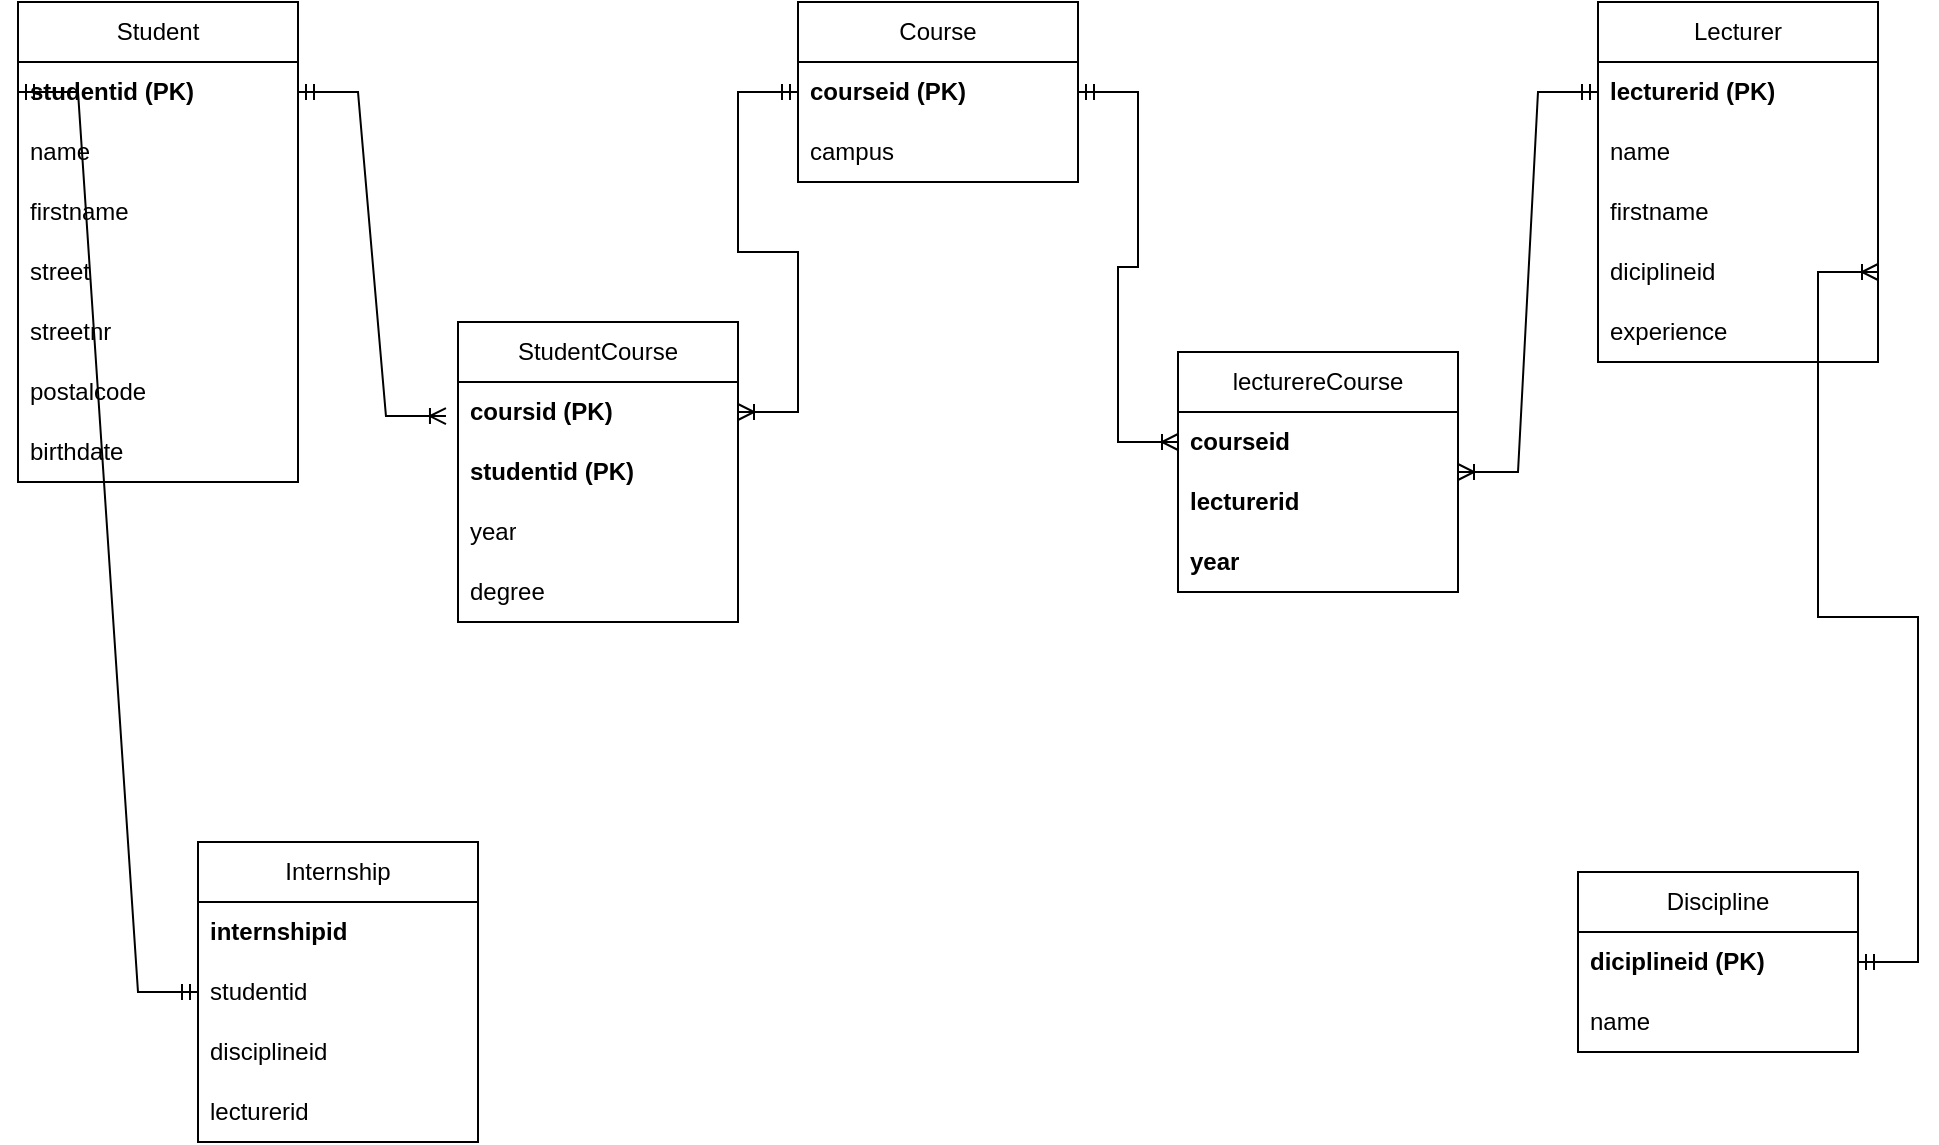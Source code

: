 <mxfile version="22.0.4" type="device">
  <diagram id="R2lEEEUBdFMjLlhIrx00" name="Page-1">
    <mxGraphModel dx="1210" dy="603" grid="1" gridSize="10" guides="1" tooltips="1" connect="1" arrows="1" fold="1" page="1" pageScale="1" pageWidth="850" pageHeight="1100" math="0" shadow="0" extFonts="Permanent Marker^https://fonts.googleapis.com/css?family=Permanent+Marker">
      <root>
        <mxCell id="0" />
        <mxCell id="1" parent="0" />
        <mxCell id="HMfeHBmWo1K-voZhJZoS-1" value="Student" style="swimlane;fontStyle=0;childLayout=stackLayout;horizontal=1;startSize=30;horizontalStack=0;resizeParent=1;resizeParentMax=0;resizeLast=0;collapsible=1;marginBottom=0;whiteSpace=wrap;html=1;" vertex="1" parent="1">
          <mxGeometry x="40" y="120" width="140" height="240" as="geometry">
            <mxRectangle x="150" y="110" width="80" height="30" as="alternateBounds" />
          </mxGeometry>
        </mxCell>
        <mxCell id="HMfeHBmWo1K-voZhJZoS-2" value="studentid (PK)" style="text;strokeColor=none;fillColor=none;align=left;verticalAlign=middle;spacingLeft=4;spacingRight=4;overflow=hidden;points=[[0,0.5],[1,0.5]];portConstraint=eastwest;rotatable=0;whiteSpace=wrap;html=1;fontStyle=1" vertex="1" parent="HMfeHBmWo1K-voZhJZoS-1">
          <mxGeometry y="30" width="140" height="30" as="geometry" />
        </mxCell>
        <mxCell id="HMfeHBmWo1K-voZhJZoS-3" value="name" style="text;strokeColor=none;fillColor=none;align=left;verticalAlign=middle;spacingLeft=4;spacingRight=4;overflow=hidden;points=[[0,0.5],[1,0.5]];portConstraint=eastwest;rotatable=0;whiteSpace=wrap;html=1;" vertex="1" parent="HMfeHBmWo1K-voZhJZoS-1">
          <mxGeometry y="60" width="140" height="30" as="geometry" />
        </mxCell>
        <mxCell id="HMfeHBmWo1K-voZhJZoS-4" value="firstname" style="text;strokeColor=none;fillColor=none;align=left;verticalAlign=middle;spacingLeft=4;spacingRight=4;overflow=hidden;points=[[0,0.5],[1,0.5]];portConstraint=eastwest;rotatable=0;whiteSpace=wrap;html=1;" vertex="1" parent="HMfeHBmWo1K-voZhJZoS-1">
          <mxGeometry y="90" width="140" height="30" as="geometry" />
        </mxCell>
        <mxCell id="HMfeHBmWo1K-voZhJZoS-6" value="&lt;div&gt;street&lt;/div&gt;" style="text;strokeColor=none;fillColor=none;align=left;verticalAlign=middle;spacingLeft=4;spacingRight=4;overflow=hidden;points=[[0,0.5],[1,0.5]];portConstraint=eastwest;rotatable=0;whiteSpace=wrap;html=1;" vertex="1" parent="HMfeHBmWo1K-voZhJZoS-1">
          <mxGeometry y="120" width="140" height="30" as="geometry" />
        </mxCell>
        <mxCell id="HMfeHBmWo1K-voZhJZoS-7" value="streetnr" style="text;strokeColor=none;fillColor=none;align=left;verticalAlign=middle;spacingLeft=4;spacingRight=4;overflow=hidden;points=[[0,0.5],[1,0.5]];portConstraint=eastwest;rotatable=0;whiteSpace=wrap;html=1;" vertex="1" parent="HMfeHBmWo1K-voZhJZoS-1">
          <mxGeometry y="150" width="140" height="30" as="geometry" />
        </mxCell>
        <mxCell id="HMfeHBmWo1K-voZhJZoS-8" value="postalcode" style="text;strokeColor=none;fillColor=none;align=left;verticalAlign=middle;spacingLeft=4;spacingRight=4;overflow=hidden;points=[[0,0.5],[1,0.5]];portConstraint=eastwest;rotatable=0;whiteSpace=wrap;html=1;" vertex="1" parent="HMfeHBmWo1K-voZhJZoS-1">
          <mxGeometry y="180" width="140" height="30" as="geometry" />
        </mxCell>
        <mxCell id="HMfeHBmWo1K-voZhJZoS-9" value="birthdate" style="text;strokeColor=none;fillColor=none;align=left;verticalAlign=middle;spacingLeft=4;spacingRight=4;overflow=hidden;points=[[0,0.5],[1,0.5]];portConstraint=eastwest;rotatable=0;whiteSpace=wrap;html=1;" vertex="1" parent="HMfeHBmWo1K-voZhJZoS-1">
          <mxGeometry y="210" width="140" height="30" as="geometry" />
        </mxCell>
        <mxCell id="HMfeHBmWo1K-voZhJZoS-11" value="Course" style="swimlane;fontStyle=0;childLayout=stackLayout;horizontal=1;startSize=30;horizontalStack=0;resizeParent=1;resizeParentMax=0;resizeLast=0;collapsible=1;marginBottom=0;whiteSpace=wrap;html=1;" vertex="1" parent="1">
          <mxGeometry x="430" y="120" width="140" height="90" as="geometry" />
        </mxCell>
        <mxCell id="HMfeHBmWo1K-voZhJZoS-12" value="&lt;b&gt;courseid (PK)&lt;br&gt;&lt;/b&gt;" style="text;strokeColor=none;fillColor=none;align=left;verticalAlign=middle;spacingLeft=4;spacingRight=4;overflow=hidden;points=[[0,0.5],[1,0.5]];portConstraint=eastwest;rotatable=0;whiteSpace=wrap;html=1;" vertex="1" parent="HMfeHBmWo1K-voZhJZoS-11">
          <mxGeometry y="30" width="140" height="30" as="geometry" />
        </mxCell>
        <mxCell id="HMfeHBmWo1K-voZhJZoS-14" value="campus" style="text;strokeColor=none;fillColor=none;align=left;verticalAlign=middle;spacingLeft=4;spacingRight=4;overflow=hidden;points=[[0,0.5],[1,0.5]];portConstraint=eastwest;rotatable=0;whiteSpace=wrap;html=1;" vertex="1" parent="HMfeHBmWo1K-voZhJZoS-11">
          <mxGeometry y="60" width="140" height="30" as="geometry" />
        </mxCell>
        <mxCell id="HMfeHBmWo1K-voZhJZoS-15" value="Lecturer" style="swimlane;fontStyle=0;childLayout=stackLayout;horizontal=1;startSize=30;horizontalStack=0;resizeParent=1;resizeParentMax=0;resizeLast=0;collapsible=1;marginBottom=0;whiteSpace=wrap;html=1;" vertex="1" parent="1">
          <mxGeometry x="830" y="120" width="140" height="180" as="geometry" />
        </mxCell>
        <mxCell id="HMfeHBmWo1K-voZhJZoS-16" value="&lt;b&gt;lecturerid (PK)&lt;br&gt;&lt;/b&gt;" style="text;strokeColor=none;fillColor=none;align=left;verticalAlign=middle;spacingLeft=4;spacingRight=4;overflow=hidden;points=[[0,0.5],[1,0.5]];portConstraint=eastwest;rotatable=0;whiteSpace=wrap;html=1;" vertex="1" parent="HMfeHBmWo1K-voZhJZoS-15">
          <mxGeometry y="30" width="140" height="30" as="geometry" />
        </mxCell>
        <mxCell id="HMfeHBmWo1K-voZhJZoS-17" value="&lt;div&gt;name&lt;/div&gt;" style="text;strokeColor=none;fillColor=none;align=left;verticalAlign=middle;spacingLeft=4;spacingRight=4;overflow=hidden;points=[[0,0.5],[1,0.5]];portConstraint=eastwest;rotatable=0;whiteSpace=wrap;html=1;" vertex="1" parent="HMfeHBmWo1K-voZhJZoS-15">
          <mxGeometry y="60" width="140" height="30" as="geometry" />
        </mxCell>
        <mxCell id="HMfeHBmWo1K-voZhJZoS-18" value="firstname" style="text;strokeColor=none;fillColor=none;align=left;verticalAlign=middle;spacingLeft=4;spacingRight=4;overflow=hidden;points=[[0,0.5],[1,0.5]];portConstraint=eastwest;rotatable=0;whiteSpace=wrap;html=1;" vertex="1" parent="HMfeHBmWo1K-voZhJZoS-15">
          <mxGeometry y="90" width="140" height="30" as="geometry" />
        </mxCell>
        <mxCell id="HMfeHBmWo1K-voZhJZoS-21" value="diciplineid" style="text;strokeColor=none;fillColor=none;align=left;verticalAlign=middle;spacingLeft=4;spacingRight=4;overflow=hidden;points=[[0,0.5],[1,0.5]];portConstraint=eastwest;rotatable=0;whiteSpace=wrap;html=1;" vertex="1" parent="HMfeHBmWo1K-voZhJZoS-15">
          <mxGeometry y="120" width="140" height="30" as="geometry" />
        </mxCell>
        <mxCell id="HMfeHBmWo1K-voZhJZoS-20" value="experience" style="text;strokeColor=none;fillColor=none;align=left;verticalAlign=middle;spacingLeft=4;spacingRight=4;overflow=hidden;points=[[0,0.5],[1,0.5]];portConstraint=eastwest;rotatable=0;whiteSpace=wrap;html=1;" vertex="1" parent="HMfeHBmWo1K-voZhJZoS-15">
          <mxGeometry y="150" width="140" height="30" as="geometry" />
        </mxCell>
        <mxCell id="HMfeHBmWo1K-voZhJZoS-22" value="StudentCourse" style="swimlane;fontStyle=0;childLayout=stackLayout;horizontal=1;startSize=30;horizontalStack=0;resizeParent=1;resizeParentMax=0;resizeLast=0;collapsible=1;marginBottom=0;whiteSpace=wrap;html=1;" vertex="1" parent="1">
          <mxGeometry x="260" y="280" width="140" height="150" as="geometry" />
        </mxCell>
        <mxCell id="HMfeHBmWo1K-voZhJZoS-23" value="&lt;b&gt;coursid (PK)&lt;br&gt;&lt;/b&gt;" style="text;strokeColor=none;fillColor=none;align=left;verticalAlign=middle;spacingLeft=4;spacingRight=4;overflow=hidden;points=[[0,0.5],[1,0.5]];portConstraint=eastwest;rotatable=0;whiteSpace=wrap;html=1;" vertex="1" parent="HMfeHBmWo1K-voZhJZoS-22">
          <mxGeometry y="30" width="140" height="30" as="geometry" />
        </mxCell>
        <mxCell id="HMfeHBmWo1K-voZhJZoS-24" value="studentid (PK)" style="text;strokeColor=none;fillColor=none;align=left;verticalAlign=middle;spacingLeft=4;spacingRight=4;overflow=hidden;points=[[0,0.5],[1,0.5]];portConstraint=eastwest;rotatable=0;whiteSpace=wrap;html=1;fontStyle=1" vertex="1" parent="HMfeHBmWo1K-voZhJZoS-22">
          <mxGeometry y="60" width="140" height="30" as="geometry" />
        </mxCell>
        <mxCell id="HMfeHBmWo1K-voZhJZoS-26" value="year" style="text;strokeColor=none;fillColor=none;align=left;verticalAlign=middle;spacingLeft=4;spacingRight=4;overflow=hidden;points=[[0,0.5],[1,0.5]];portConstraint=eastwest;rotatable=0;whiteSpace=wrap;html=1;" vertex="1" parent="HMfeHBmWo1K-voZhJZoS-22">
          <mxGeometry y="90" width="140" height="30" as="geometry" />
        </mxCell>
        <mxCell id="HMfeHBmWo1K-voZhJZoS-25" value="degree" style="text;strokeColor=none;fillColor=none;align=left;verticalAlign=middle;spacingLeft=4;spacingRight=4;overflow=hidden;points=[[0,0.5],[1,0.5]];portConstraint=eastwest;rotatable=0;whiteSpace=wrap;html=1;" vertex="1" parent="HMfeHBmWo1K-voZhJZoS-22">
          <mxGeometry y="120" width="140" height="30" as="geometry" />
        </mxCell>
        <mxCell id="HMfeHBmWo1K-voZhJZoS-27" value="lecturereCourse" style="swimlane;fontStyle=0;childLayout=stackLayout;horizontal=1;startSize=30;horizontalStack=0;resizeParent=1;resizeParentMax=0;resizeLast=0;collapsible=1;marginBottom=0;whiteSpace=wrap;html=1;" vertex="1" parent="1">
          <mxGeometry x="620" y="295" width="140" height="120" as="geometry" />
        </mxCell>
        <mxCell id="HMfeHBmWo1K-voZhJZoS-28" value="&lt;b&gt;courseid&lt;span style=&quot;white-space: pre;&quot;&gt;&#x9;&lt;/span&gt;&lt;/b&gt;" style="text;strokeColor=none;fillColor=none;align=left;verticalAlign=middle;spacingLeft=4;spacingRight=4;overflow=hidden;points=[[0,0.5],[1,0.5]];portConstraint=eastwest;rotatable=0;whiteSpace=wrap;html=1;" vertex="1" parent="HMfeHBmWo1K-voZhJZoS-27">
          <mxGeometry y="30" width="140" height="30" as="geometry" />
        </mxCell>
        <mxCell id="HMfeHBmWo1K-voZhJZoS-29" value="&lt;b&gt;lecturerid&lt;/b&gt;" style="text;strokeColor=none;fillColor=none;align=left;verticalAlign=middle;spacingLeft=4;spacingRight=4;overflow=hidden;points=[[0,0.5],[1,0.5]];portConstraint=eastwest;rotatable=0;whiteSpace=wrap;html=1;" vertex="1" parent="HMfeHBmWo1K-voZhJZoS-27">
          <mxGeometry y="60" width="140" height="30" as="geometry" />
        </mxCell>
        <mxCell id="HMfeHBmWo1K-voZhJZoS-30" value="&lt;b&gt;year&lt;/b&gt;" style="text;strokeColor=none;fillColor=none;align=left;verticalAlign=middle;spacingLeft=4;spacingRight=4;overflow=hidden;points=[[0,0.5],[1,0.5]];portConstraint=eastwest;rotatable=0;whiteSpace=wrap;html=1;" vertex="1" parent="HMfeHBmWo1K-voZhJZoS-27">
          <mxGeometry y="90" width="140" height="30" as="geometry" />
        </mxCell>
        <mxCell id="HMfeHBmWo1K-voZhJZoS-32" value="Discipline" style="swimlane;fontStyle=0;childLayout=stackLayout;horizontal=1;startSize=30;horizontalStack=0;resizeParent=1;resizeParentMax=0;resizeLast=0;collapsible=1;marginBottom=0;whiteSpace=wrap;html=1;" vertex="1" parent="1">
          <mxGeometry x="820" y="555" width="140" height="90" as="geometry" />
        </mxCell>
        <mxCell id="HMfeHBmWo1K-voZhJZoS-33" value="&lt;b&gt;diciplineid (PK)&lt;br&gt;&lt;/b&gt;" style="text;strokeColor=none;fillColor=none;align=left;verticalAlign=middle;spacingLeft=4;spacingRight=4;overflow=hidden;points=[[0,0.5],[1,0.5]];portConstraint=eastwest;rotatable=0;whiteSpace=wrap;html=1;" vertex="1" parent="HMfeHBmWo1K-voZhJZoS-32">
          <mxGeometry y="30" width="140" height="30" as="geometry" />
        </mxCell>
        <mxCell id="HMfeHBmWo1K-voZhJZoS-34" value="name" style="text;strokeColor=none;fillColor=none;align=left;verticalAlign=middle;spacingLeft=4;spacingRight=4;overflow=hidden;points=[[0,0.5],[1,0.5]];portConstraint=eastwest;rotatable=0;whiteSpace=wrap;html=1;" vertex="1" parent="HMfeHBmWo1K-voZhJZoS-32">
          <mxGeometry y="60" width="140" height="30" as="geometry" />
        </mxCell>
        <mxCell id="HMfeHBmWo1K-voZhJZoS-36" value="Internship" style="swimlane;fontStyle=0;childLayout=stackLayout;horizontal=1;startSize=30;horizontalStack=0;resizeParent=1;resizeParentMax=0;resizeLast=0;collapsible=1;marginBottom=0;whiteSpace=wrap;html=1;" vertex="1" parent="1">
          <mxGeometry x="130" y="540" width="140" height="150" as="geometry" />
        </mxCell>
        <mxCell id="HMfeHBmWo1K-voZhJZoS-37" value="&lt;b&gt;internshipid&lt;/b&gt;" style="text;strokeColor=none;fillColor=none;align=left;verticalAlign=middle;spacingLeft=4;spacingRight=4;overflow=hidden;points=[[0,0.5],[1,0.5]];portConstraint=eastwest;rotatable=0;whiteSpace=wrap;html=1;" vertex="1" parent="HMfeHBmWo1K-voZhJZoS-36">
          <mxGeometry y="30" width="140" height="30" as="geometry" />
        </mxCell>
        <mxCell id="HMfeHBmWo1K-voZhJZoS-38" value="studentid&lt;span style=&quot;white-space: pre;&quot;&gt;&#x9;&lt;/span&gt;" style="text;strokeColor=none;fillColor=none;align=left;verticalAlign=middle;spacingLeft=4;spacingRight=4;overflow=hidden;points=[[0,0.5],[1,0.5]];portConstraint=eastwest;rotatable=0;whiteSpace=wrap;html=1;" vertex="1" parent="HMfeHBmWo1K-voZhJZoS-36">
          <mxGeometry y="60" width="140" height="30" as="geometry" />
        </mxCell>
        <mxCell id="HMfeHBmWo1K-voZhJZoS-39" value="disciplineid" style="text;strokeColor=none;fillColor=none;align=left;verticalAlign=middle;spacingLeft=4;spacingRight=4;overflow=hidden;points=[[0,0.5],[1,0.5]];portConstraint=eastwest;rotatable=0;whiteSpace=wrap;html=1;" vertex="1" parent="HMfeHBmWo1K-voZhJZoS-36">
          <mxGeometry y="90" width="140" height="30" as="geometry" />
        </mxCell>
        <mxCell id="HMfeHBmWo1K-voZhJZoS-40" value="lecturerid" style="text;strokeColor=none;fillColor=none;align=left;verticalAlign=middle;spacingLeft=4;spacingRight=4;overflow=hidden;points=[[0,0.5],[1,0.5]];portConstraint=eastwest;rotatable=0;whiteSpace=wrap;html=1;" vertex="1" parent="HMfeHBmWo1K-voZhJZoS-36">
          <mxGeometry y="120" width="140" height="30" as="geometry" />
        </mxCell>
        <mxCell id="HMfeHBmWo1K-voZhJZoS-41" value="" style="edgeStyle=entityRelationEdgeStyle;fontSize=12;html=1;endArrow=ERoneToMany;startArrow=ERmandOne;rounded=0;exitX=1;exitY=0.5;exitDx=0;exitDy=0;entryX=-0.043;entryY=0.567;entryDx=0;entryDy=0;entryPerimeter=0;" edge="1" parent="1" source="HMfeHBmWo1K-voZhJZoS-2" target="HMfeHBmWo1K-voZhJZoS-23">
          <mxGeometry width="100" height="100" relative="1" as="geometry">
            <mxPoint x="220" y="240" as="sourcePoint" />
            <mxPoint x="320" y="140" as="targetPoint" />
          </mxGeometry>
        </mxCell>
        <mxCell id="HMfeHBmWo1K-voZhJZoS-42" value="" style="edgeStyle=entityRelationEdgeStyle;fontSize=12;html=1;endArrow=ERoneToMany;startArrow=ERmandOne;rounded=0;exitX=0;exitY=0.5;exitDx=0;exitDy=0;entryX=1;entryY=0.5;entryDx=0;entryDy=0;" edge="1" parent="1" source="HMfeHBmWo1K-voZhJZoS-12" target="HMfeHBmWo1K-voZhJZoS-23">
          <mxGeometry width="100" height="100" relative="1" as="geometry">
            <mxPoint x="450" y="410" as="sourcePoint" />
            <mxPoint x="550" y="310" as="targetPoint" />
          </mxGeometry>
        </mxCell>
        <mxCell id="HMfeHBmWo1K-voZhJZoS-43" value="" style="edgeStyle=entityRelationEdgeStyle;fontSize=12;html=1;endArrow=ERoneToMany;startArrow=ERmandOne;rounded=0;exitX=1;exitY=0.5;exitDx=0;exitDy=0;" edge="1" parent="1" source="HMfeHBmWo1K-voZhJZoS-12" target="HMfeHBmWo1K-voZhJZoS-28">
          <mxGeometry width="100" height="100" relative="1" as="geometry">
            <mxPoint x="640" y="230" as="sourcePoint" />
            <mxPoint x="740" y="130" as="targetPoint" />
          </mxGeometry>
        </mxCell>
        <mxCell id="HMfeHBmWo1K-voZhJZoS-44" value="" style="edgeStyle=entityRelationEdgeStyle;fontSize=12;html=1;endArrow=ERoneToMany;startArrow=ERmandOne;rounded=0;exitX=0;exitY=0.5;exitDx=0;exitDy=0;entryX=1;entryY=0.5;entryDx=0;entryDy=0;" edge="1" parent="1" source="HMfeHBmWo1K-voZhJZoS-16" target="HMfeHBmWo1K-voZhJZoS-27">
          <mxGeometry width="100" height="100" relative="1" as="geometry">
            <mxPoint x="700" y="230" as="sourcePoint" />
            <mxPoint x="800" y="130" as="targetPoint" />
          </mxGeometry>
        </mxCell>
        <mxCell id="HMfeHBmWo1K-voZhJZoS-46" value="" style="edgeStyle=entityRelationEdgeStyle;fontSize=12;html=1;endArrow=ERmandOne;startArrow=ERmandOne;rounded=0;exitX=0;exitY=0.5;exitDx=0;exitDy=0;entryX=0;entryY=0.5;entryDx=0;entryDy=0;" edge="1" parent="1" source="HMfeHBmWo1K-voZhJZoS-2" target="HMfeHBmWo1K-voZhJZoS-38">
          <mxGeometry width="100" height="100" relative="1" as="geometry">
            <mxPoint x="-20" y="530" as="sourcePoint" />
            <mxPoint x="80" y="430" as="targetPoint" />
            <Array as="points">
              <mxPoint x="-20" y="390" />
              <mxPoint y="390" />
            </Array>
          </mxGeometry>
        </mxCell>
        <mxCell id="HMfeHBmWo1K-voZhJZoS-47" value="" style="edgeStyle=entityRelationEdgeStyle;fontSize=12;html=1;endArrow=ERoneToMany;startArrow=ERmandOne;rounded=0;exitX=1;exitY=0.5;exitDx=0;exitDy=0;entryX=1;entryY=0.5;entryDx=0;entryDy=0;" edge="1" parent="1" source="HMfeHBmWo1K-voZhJZoS-33" target="HMfeHBmWo1K-voZhJZoS-21">
          <mxGeometry width="100" height="100" relative="1" as="geometry">
            <mxPoint x="990" y="430" as="sourcePoint" />
            <mxPoint x="1090" y="330" as="targetPoint" />
            <Array as="points">
              <mxPoint x="1040" y="340" />
              <mxPoint x="1070" y="380" />
            </Array>
          </mxGeometry>
        </mxCell>
      </root>
    </mxGraphModel>
  </diagram>
</mxfile>
